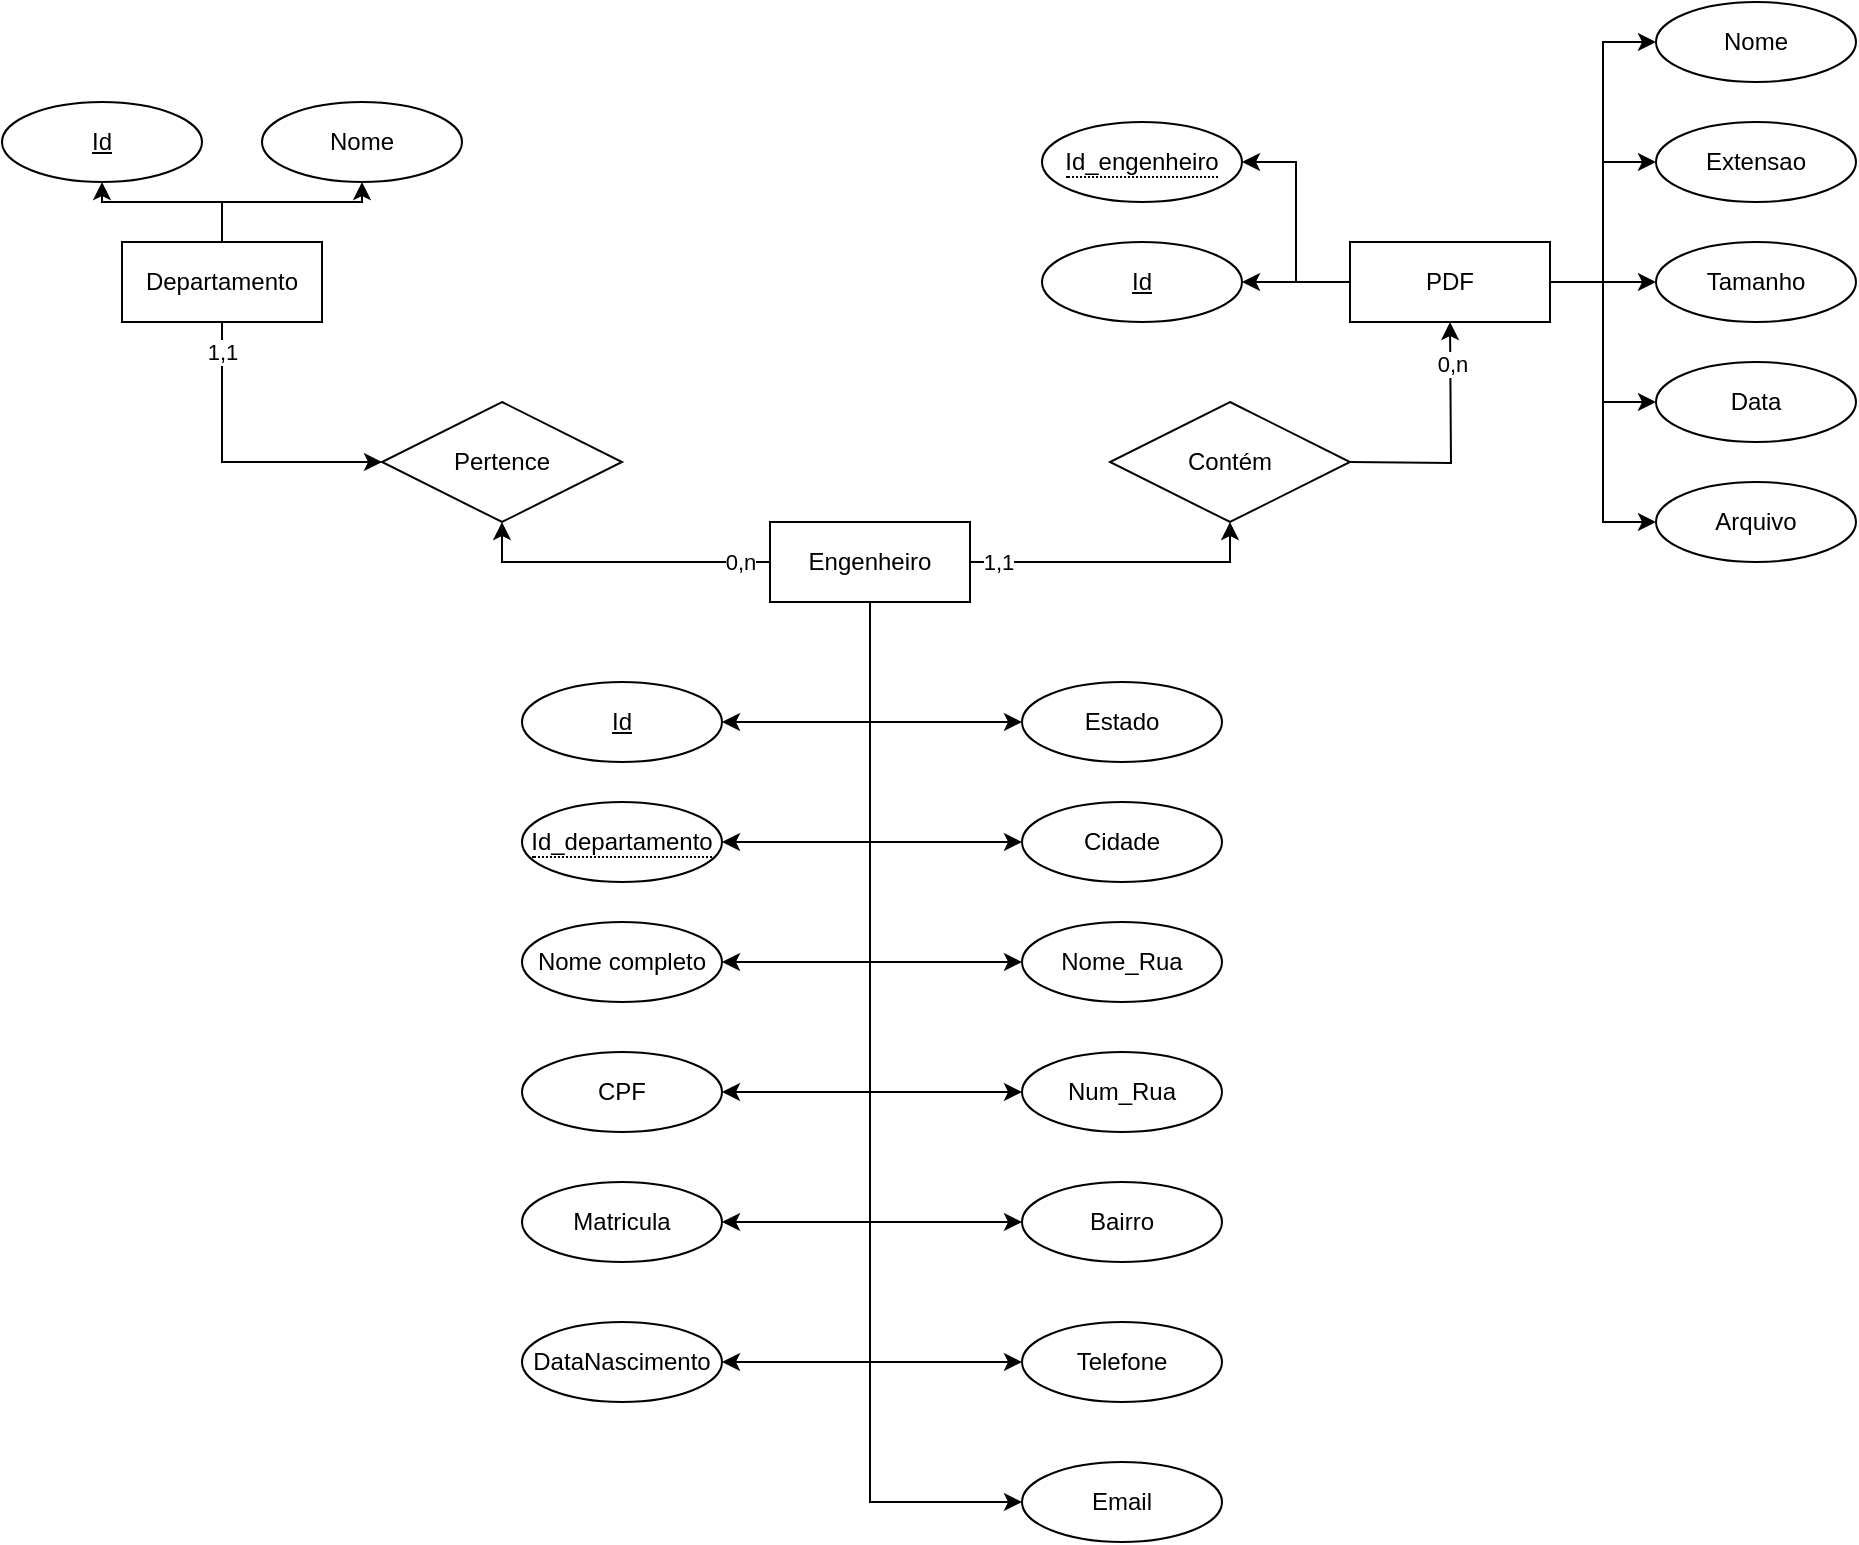 <mxfile version="22.1.7" type="github">
  <diagram id="C5RBs43oDa-KdzZeNtuy" name="Page-1">
    <mxGraphModel dx="1660" dy="789" grid="1" gridSize="10" guides="1" tooltips="1" connect="1" arrows="1" fold="1" page="1" pageScale="1" pageWidth="827" pageHeight="1169" math="0" shadow="0">
      <root>
        <mxCell id="WIyWlLk6GJQsqaUBKTNV-0" />
        <mxCell id="WIyWlLk6GJQsqaUBKTNV-1" parent="WIyWlLk6GJQsqaUBKTNV-0" />
        <mxCell id="FOnYWISD943gPMxoj5uM-9" style="edgeStyle=orthogonalEdgeStyle;rounded=0;orthogonalLoop=1;jettySize=auto;html=1;entryX=0.5;entryY=1;entryDx=0;entryDy=0;" parent="WIyWlLk6GJQsqaUBKTNV-1" source="FOnYWISD943gPMxoj5uM-0" target="FOnYWISD943gPMxoj5uM-5" edge="1">
          <mxGeometry relative="1" as="geometry" />
        </mxCell>
        <mxCell id="FOnYWISD943gPMxoj5uM-60" value="1,1" style="edgeLabel;html=1;align=center;verticalAlign=middle;resizable=0;points=[];" parent="FOnYWISD943gPMxoj5uM-9" vertex="1" connectable="0">
          <mxGeometry x="-0.821" relative="1" as="geometry">
            <mxPoint as="offset" />
          </mxGeometry>
        </mxCell>
        <mxCell id="FOnYWISD943gPMxoj5uM-11" style="edgeStyle=orthogonalEdgeStyle;rounded=0;orthogonalLoop=1;jettySize=auto;html=1;entryX=0.5;entryY=1;entryDx=0;entryDy=0;" parent="WIyWlLk6GJQsqaUBKTNV-1" source="FOnYWISD943gPMxoj5uM-0" target="FOnYWISD943gPMxoj5uM-6" edge="1">
          <mxGeometry relative="1" as="geometry" />
        </mxCell>
        <mxCell id="FOnYWISD943gPMxoj5uM-57" value="0,n" style="edgeLabel;html=1;align=center;verticalAlign=middle;resizable=0;points=[];" parent="FOnYWISD943gPMxoj5uM-11" vertex="1" connectable="0">
          <mxGeometry x="-0.805" y="1" relative="1" as="geometry">
            <mxPoint y="-1" as="offset" />
          </mxGeometry>
        </mxCell>
        <mxCell id="FOnYWISD943gPMxoj5uM-20" style="edgeStyle=orthogonalEdgeStyle;rounded=0;orthogonalLoop=1;jettySize=auto;html=1;entryX=1;entryY=0.5;entryDx=0;entryDy=0;" parent="WIyWlLk6GJQsqaUBKTNV-1" source="FOnYWISD943gPMxoj5uM-0" target="FOnYWISD943gPMxoj5uM-17" edge="1">
          <mxGeometry relative="1" as="geometry">
            <Array as="points">
              <mxPoint x="434" y="380" />
            </Array>
          </mxGeometry>
        </mxCell>
        <mxCell id="FOnYWISD943gPMxoj5uM-22" style="edgeStyle=orthogonalEdgeStyle;rounded=0;orthogonalLoop=1;jettySize=auto;html=1;entryX=1;entryY=0.5;entryDx=0;entryDy=0;" parent="WIyWlLk6GJQsqaUBKTNV-1" source="FOnYWISD943gPMxoj5uM-0" target="FOnYWISD943gPMxoj5uM-21" edge="1">
          <mxGeometry relative="1" as="geometry">
            <Array as="points">
              <mxPoint x="434" y="440" />
            </Array>
          </mxGeometry>
        </mxCell>
        <mxCell id="FOnYWISD943gPMxoj5uM-34" style="edgeStyle=orthogonalEdgeStyle;rounded=0;orthogonalLoop=1;jettySize=auto;html=1;exitX=0.5;exitY=1;exitDx=0;exitDy=0;entryX=1;entryY=0.5;entryDx=0;entryDy=0;" parent="WIyWlLk6GJQsqaUBKTNV-1" source="FOnYWISD943gPMxoj5uM-0" target="FOnYWISD943gPMxoj5uM-26" edge="1">
          <mxGeometry relative="1" as="geometry" />
        </mxCell>
        <mxCell id="FOnYWISD943gPMxoj5uM-35" style="edgeStyle=orthogonalEdgeStyle;rounded=0;orthogonalLoop=1;jettySize=auto;html=1;exitX=0.5;exitY=1;exitDx=0;exitDy=0;entryX=1;entryY=0.5;entryDx=0;entryDy=0;" parent="WIyWlLk6GJQsqaUBKTNV-1" source="FOnYWISD943gPMxoj5uM-0" target="FOnYWISD943gPMxoj5uM-25" edge="1">
          <mxGeometry relative="1" as="geometry" />
        </mxCell>
        <mxCell id="FOnYWISD943gPMxoj5uM-36" style="edgeStyle=orthogonalEdgeStyle;rounded=0;orthogonalLoop=1;jettySize=auto;html=1;exitX=0.5;exitY=1;exitDx=0;exitDy=0;entryX=1;entryY=0.5;entryDx=0;entryDy=0;" parent="WIyWlLk6GJQsqaUBKTNV-1" source="FOnYWISD943gPMxoj5uM-0" target="FOnYWISD943gPMxoj5uM-24" edge="1">
          <mxGeometry relative="1" as="geometry" />
        </mxCell>
        <mxCell id="FOnYWISD943gPMxoj5uM-37" style="edgeStyle=orthogonalEdgeStyle;rounded=0;orthogonalLoop=1;jettySize=auto;html=1;exitX=0.5;exitY=1;exitDx=0;exitDy=0;entryX=1;entryY=0.5;entryDx=0;entryDy=0;" parent="WIyWlLk6GJQsqaUBKTNV-1" source="FOnYWISD943gPMxoj5uM-0" target="FOnYWISD943gPMxoj5uM-23" edge="1">
          <mxGeometry relative="1" as="geometry" />
        </mxCell>
        <mxCell id="FOnYWISD943gPMxoj5uM-38" style="edgeStyle=orthogonalEdgeStyle;rounded=0;orthogonalLoop=1;jettySize=auto;html=1;exitX=0.5;exitY=1;exitDx=0;exitDy=0;entryX=0;entryY=0.5;entryDx=0;entryDy=0;" parent="WIyWlLk6GJQsqaUBKTNV-1" source="FOnYWISD943gPMxoj5uM-0" target="FOnYWISD943gPMxoj5uM-29" edge="1">
          <mxGeometry relative="1" as="geometry" />
        </mxCell>
        <mxCell id="FOnYWISD943gPMxoj5uM-39" style="edgeStyle=orthogonalEdgeStyle;rounded=0;orthogonalLoop=1;jettySize=auto;html=1;exitX=0.5;exitY=1;exitDx=0;exitDy=0;entryX=0;entryY=0.5;entryDx=0;entryDy=0;" parent="WIyWlLk6GJQsqaUBKTNV-1" source="FOnYWISD943gPMxoj5uM-0" target="FOnYWISD943gPMxoj5uM-30" edge="1">
          <mxGeometry relative="1" as="geometry" />
        </mxCell>
        <mxCell id="FOnYWISD943gPMxoj5uM-40" style="edgeStyle=orthogonalEdgeStyle;rounded=0;orthogonalLoop=1;jettySize=auto;html=1;exitX=0.5;exitY=1;exitDx=0;exitDy=0;entryX=0;entryY=0.5;entryDx=0;entryDy=0;" parent="WIyWlLk6GJQsqaUBKTNV-1" source="FOnYWISD943gPMxoj5uM-0" target="FOnYWISD943gPMxoj5uM-31" edge="1">
          <mxGeometry relative="1" as="geometry" />
        </mxCell>
        <mxCell id="FOnYWISD943gPMxoj5uM-41" style="edgeStyle=orthogonalEdgeStyle;rounded=0;orthogonalLoop=1;jettySize=auto;html=1;exitX=0.5;exitY=1;exitDx=0;exitDy=0;entryX=0;entryY=0.5;entryDx=0;entryDy=0;" parent="WIyWlLk6GJQsqaUBKTNV-1" source="FOnYWISD943gPMxoj5uM-0" target="FOnYWISD943gPMxoj5uM-32" edge="1">
          <mxGeometry relative="1" as="geometry" />
        </mxCell>
        <mxCell id="FOnYWISD943gPMxoj5uM-42" style="edgeStyle=orthogonalEdgeStyle;rounded=0;orthogonalLoop=1;jettySize=auto;html=1;exitX=0.5;exitY=1;exitDx=0;exitDy=0;entryX=0;entryY=0.5;entryDx=0;entryDy=0;" parent="WIyWlLk6GJQsqaUBKTNV-1" source="FOnYWISD943gPMxoj5uM-0" target="FOnYWISD943gPMxoj5uM-33" edge="1">
          <mxGeometry relative="1" as="geometry" />
        </mxCell>
        <mxCell id="FOnYWISD943gPMxoj5uM-43" style="edgeStyle=orthogonalEdgeStyle;rounded=0;orthogonalLoop=1;jettySize=auto;html=1;exitX=0.5;exitY=1;exitDx=0;exitDy=0;entryX=0;entryY=0.5;entryDx=0;entryDy=0;" parent="WIyWlLk6GJQsqaUBKTNV-1" source="FOnYWISD943gPMxoj5uM-0" target="FOnYWISD943gPMxoj5uM-27" edge="1">
          <mxGeometry relative="1" as="geometry" />
        </mxCell>
        <mxCell id="FOnYWISD943gPMxoj5uM-44" style="edgeStyle=orthogonalEdgeStyle;rounded=0;orthogonalLoop=1;jettySize=auto;html=1;exitX=0.5;exitY=1;exitDx=0;exitDy=0;entryX=0;entryY=0.5;entryDx=0;entryDy=0;" parent="WIyWlLk6GJQsqaUBKTNV-1" source="FOnYWISD943gPMxoj5uM-0" target="FOnYWISD943gPMxoj5uM-28" edge="1">
          <mxGeometry relative="1" as="geometry" />
        </mxCell>
        <mxCell id="FOnYWISD943gPMxoj5uM-0" value="Engenheiro" style="whiteSpace=wrap;html=1;align=center;" parent="WIyWlLk6GJQsqaUBKTNV-1" vertex="1">
          <mxGeometry x="384" y="280" width="100" height="40" as="geometry" />
        </mxCell>
        <mxCell id="FOnYWISD943gPMxoj5uM-19" style="edgeStyle=orthogonalEdgeStyle;rounded=0;orthogonalLoop=1;jettySize=auto;html=1;entryX=1;entryY=0.5;entryDx=0;entryDy=0;" parent="WIyWlLk6GJQsqaUBKTNV-1" source="FOnYWISD943gPMxoj5uM-1" target="FOnYWISD943gPMxoj5uM-18" edge="1">
          <mxGeometry relative="1" as="geometry" />
        </mxCell>
        <mxCell id="FOnYWISD943gPMxoj5uM-46" style="edgeStyle=orthogonalEdgeStyle;rounded=0;orthogonalLoop=1;jettySize=auto;html=1;exitX=0;exitY=0.5;exitDx=0;exitDy=0;entryX=1;entryY=0.5;entryDx=0;entryDy=0;" parent="WIyWlLk6GJQsqaUBKTNV-1" source="FOnYWISD943gPMxoj5uM-1" target="FOnYWISD943gPMxoj5uM-45" edge="1">
          <mxGeometry relative="1" as="geometry" />
        </mxCell>
        <mxCell id="FOnYWISD943gPMxoj5uM-50" style="edgeStyle=orthogonalEdgeStyle;rounded=0;orthogonalLoop=1;jettySize=auto;html=1;entryX=0;entryY=0.5;entryDx=0;entryDy=0;" parent="WIyWlLk6GJQsqaUBKTNV-1" source="FOnYWISD943gPMxoj5uM-1" target="FOnYWISD943gPMxoj5uM-47" edge="1">
          <mxGeometry relative="1" as="geometry" />
        </mxCell>
        <mxCell id="FOnYWISD943gPMxoj5uM-51" style="edgeStyle=orthogonalEdgeStyle;rounded=0;orthogonalLoop=1;jettySize=auto;html=1;exitX=1;exitY=0.5;exitDx=0;exitDy=0;entryX=0;entryY=0.5;entryDx=0;entryDy=0;" parent="WIyWlLk6GJQsqaUBKTNV-1" source="FOnYWISD943gPMxoj5uM-1" target="FOnYWISD943gPMxoj5uM-48" edge="1">
          <mxGeometry relative="1" as="geometry" />
        </mxCell>
        <mxCell id="FOnYWISD943gPMxoj5uM-52" style="edgeStyle=orthogonalEdgeStyle;rounded=0;orthogonalLoop=1;jettySize=auto;html=1;exitX=1;exitY=0.5;exitDx=0;exitDy=0;entryX=0;entryY=0.5;entryDx=0;entryDy=0;" parent="WIyWlLk6GJQsqaUBKTNV-1" source="FOnYWISD943gPMxoj5uM-1" target="FOnYWISD943gPMxoj5uM-49" edge="1">
          <mxGeometry relative="1" as="geometry" />
        </mxCell>
        <mxCell id="FOnYWISD943gPMxoj5uM-55" style="edgeStyle=orthogonalEdgeStyle;rounded=0;orthogonalLoop=1;jettySize=auto;html=1;exitX=1;exitY=0.5;exitDx=0;exitDy=0;entryX=0;entryY=0.5;entryDx=0;entryDy=0;" parent="WIyWlLk6GJQsqaUBKTNV-1" source="FOnYWISD943gPMxoj5uM-1" target="FOnYWISD943gPMxoj5uM-53" edge="1">
          <mxGeometry relative="1" as="geometry" />
        </mxCell>
        <mxCell id="FOnYWISD943gPMxoj5uM-56" style="edgeStyle=orthogonalEdgeStyle;rounded=0;orthogonalLoop=1;jettySize=auto;html=1;exitX=1;exitY=0.5;exitDx=0;exitDy=0;entryX=0;entryY=0.5;entryDx=0;entryDy=0;" parent="WIyWlLk6GJQsqaUBKTNV-1" source="FOnYWISD943gPMxoj5uM-1" target="FOnYWISD943gPMxoj5uM-54" edge="1">
          <mxGeometry relative="1" as="geometry" />
        </mxCell>
        <mxCell id="FOnYWISD943gPMxoj5uM-1" value="PDF" style="whiteSpace=wrap;html=1;align=center;" parent="WIyWlLk6GJQsqaUBKTNV-1" vertex="1">
          <mxGeometry x="674" y="140" width="100" height="40" as="geometry" />
        </mxCell>
        <mxCell id="FOnYWISD943gPMxoj5uM-14" style="edgeStyle=orthogonalEdgeStyle;rounded=0;orthogonalLoop=1;jettySize=auto;html=1;entryX=0;entryY=0.5;entryDx=0;entryDy=0;" parent="WIyWlLk6GJQsqaUBKTNV-1" target="FOnYWISD943gPMxoj5uM-6" edge="1">
          <mxGeometry relative="1" as="geometry">
            <mxPoint x="110.003" y="180" as="sourcePoint" />
            <mxPoint x="169.95" y="250" as="targetPoint" />
            <Array as="points">
              <mxPoint x="110" y="250" />
            </Array>
          </mxGeometry>
        </mxCell>
        <mxCell id="FOnYWISD943gPMxoj5uM-58" value="1,1" style="edgeLabel;html=1;align=center;verticalAlign=middle;resizable=0;points=[];" parent="FOnYWISD943gPMxoj5uM-14" vertex="1" connectable="0">
          <mxGeometry x="-0.8" relative="1" as="geometry">
            <mxPoint as="offset" />
          </mxGeometry>
        </mxCell>
        <mxCell id="FOnYWISD943gPMxoj5uM-16" style="edgeStyle=orthogonalEdgeStyle;rounded=0;orthogonalLoop=1;jettySize=auto;html=1;entryX=0.5;entryY=1;entryDx=0;entryDy=0;" parent="WIyWlLk6GJQsqaUBKTNV-1" source="FOnYWISD943gPMxoj5uM-2" target="FOnYWISD943gPMxoj5uM-15" edge="1">
          <mxGeometry relative="1" as="geometry" />
        </mxCell>
        <mxCell id="1lO27sOSfA5JppOILqRC-4" style="edgeStyle=orthogonalEdgeStyle;rounded=0;orthogonalLoop=1;jettySize=auto;html=1;entryX=0.5;entryY=1;entryDx=0;entryDy=0;" edge="1" parent="WIyWlLk6GJQsqaUBKTNV-1" source="FOnYWISD943gPMxoj5uM-2" target="1lO27sOSfA5JppOILqRC-3">
          <mxGeometry relative="1" as="geometry">
            <Array as="points">
              <mxPoint x="110" y="120" />
              <mxPoint x="180" y="120" />
            </Array>
          </mxGeometry>
        </mxCell>
        <mxCell id="FOnYWISD943gPMxoj5uM-2" value="Departamento" style="whiteSpace=wrap;html=1;align=center;" parent="WIyWlLk6GJQsqaUBKTNV-1" vertex="1">
          <mxGeometry x="60" y="140" width="100" height="40" as="geometry" />
        </mxCell>
        <mxCell id="FOnYWISD943gPMxoj5uM-10" style="edgeStyle=orthogonalEdgeStyle;rounded=0;orthogonalLoop=1;jettySize=auto;html=1;exitX=1;exitY=0.5;exitDx=0;exitDy=0;entryX=0.5;entryY=1;entryDx=0;entryDy=0;" parent="WIyWlLk6GJQsqaUBKTNV-1" edge="1">
          <mxGeometry relative="1" as="geometry">
            <mxPoint x="674" y="250" as="sourcePoint" />
            <mxPoint x="724" y="180" as="targetPoint" />
          </mxGeometry>
        </mxCell>
        <mxCell id="FOnYWISD943gPMxoj5uM-59" value="0,n" style="edgeLabel;html=1;align=center;verticalAlign=middle;resizable=0;points=[];" parent="FOnYWISD943gPMxoj5uM-10" vertex="1" connectable="0">
          <mxGeometry x="0.663" y="-1" relative="1" as="geometry">
            <mxPoint as="offset" />
          </mxGeometry>
        </mxCell>
        <mxCell id="FOnYWISD943gPMxoj5uM-5" value="Contém" style="shape=rhombus;perimeter=rhombusPerimeter;whiteSpace=wrap;html=1;align=center;" parent="WIyWlLk6GJQsqaUBKTNV-1" vertex="1">
          <mxGeometry x="554" y="220" width="120" height="60" as="geometry" />
        </mxCell>
        <mxCell id="FOnYWISD943gPMxoj5uM-6" value="Pertence" style="shape=rhombus;perimeter=rhombusPerimeter;whiteSpace=wrap;html=1;align=center;" parent="WIyWlLk6GJQsqaUBKTNV-1" vertex="1">
          <mxGeometry x="190" y="220" width="120" height="60" as="geometry" />
        </mxCell>
        <mxCell id="FOnYWISD943gPMxoj5uM-15" value="Id" style="ellipse;whiteSpace=wrap;html=1;align=center;fontStyle=4;" parent="WIyWlLk6GJQsqaUBKTNV-1" vertex="1">
          <mxGeometry y="70" width="100" height="40" as="geometry" />
        </mxCell>
        <mxCell id="FOnYWISD943gPMxoj5uM-17" value="Id" style="ellipse;whiteSpace=wrap;html=1;align=center;fontStyle=4;" parent="WIyWlLk6GJQsqaUBKTNV-1" vertex="1">
          <mxGeometry x="260" y="360" width="100" height="40" as="geometry" />
        </mxCell>
        <mxCell id="FOnYWISD943gPMxoj5uM-18" value="Id" style="ellipse;whiteSpace=wrap;html=1;align=center;fontStyle=4;" parent="WIyWlLk6GJQsqaUBKTNV-1" vertex="1">
          <mxGeometry x="520" y="140" width="100" height="40" as="geometry" />
        </mxCell>
        <mxCell id="FOnYWISD943gPMxoj5uM-21" value="&lt;span style=&quot;border-bottom: 1px dotted&quot;&gt;Id_departamento&lt;/span&gt;" style="ellipse;whiteSpace=wrap;html=1;align=center;" parent="WIyWlLk6GJQsqaUBKTNV-1" vertex="1">
          <mxGeometry x="260" y="420" width="100" height="40" as="geometry" />
        </mxCell>
        <mxCell id="FOnYWISD943gPMxoj5uM-23" value="DataNascimento" style="ellipse;whiteSpace=wrap;html=1;align=center;" parent="WIyWlLk6GJQsqaUBKTNV-1" vertex="1">
          <mxGeometry x="260" y="680" width="100" height="40" as="geometry" />
        </mxCell>
        <mxCell id="FOnYWISD943gPMxoj5uM-24" value="Matricula" style="ellipse;whiteSpace=wrap;html=1;align=center;" parent="WIyWlLk6GJQsqaUBKTNV-1" vertex="1">
          <mxGeometry x="260" y="610" width="100" height="40" as="geometry" />
        </mxCell>
        <mxCell id="FOnYWISD943gPMxoj5uM-25" value="CPF" style="ellipse;whiteSpace=wrap;html=1;align=center;" parent="WIyWlLk6GJQsqaUBKTNV-1" vertex="1">
          <mxGeometry x="260" y="545" width="100" height="40" as="geometry" />
        </mxCell>
        <mxCell id="FOnYWISD943gPMxoj5uM-26" value="Nome completo" style="ellipse;whiteSpace=wrap;html=1;align=center;" parent="WIyWlLk6GJQsqaUBKTNV-1" vertex="1">
          <mxGeometry x="260" y="480" width="100" height="40" as="geometry" />
        </mxCell>
        <mxCell id="FOnYWISD943gPMxoj5uM-27" value="Telefone" style="ellipse;whiteSpace=wrap;html=1;align=center;" parent="WIyWlLk6GJQsqaUBKTNV-1" vertex="1">
          <mxGeometry x="510" y="680" width="100" height="40" as="geometry" />
        </mxCell>
        <mxCell id="FOnYWISD943gPMxoj5uM-28" value="Email" style="ellipse;whiteSpace=wrap;html=1;align=center;" parent="WIyWlLk6GJQsqaUBKTNV-1" vertex="1">
          <mxGeometry x="510" y="750" width="100" height="40" as="geometry" />
        </mxCell>
        <mxCell id="FOnYWISD943gPMxoj5uM-29" value="Estado" style="ellipse;whiteSpace=wrap;html=1;align=center;" parent="WIyWlLk6GJQsqaUBKTNV-1" vertex="1">
          <mxGeometry x="510" y="360" width="100" height="40" as="geometry" />
        </mxCell>
        <mxCell id="FOnYWISD943gPMxoj5uM-30" value="Cidade" style="ellipse;whiteSpace=wrap;html=1;align=center;" parent="WIyWlLk6GJQsqaUBKTNV-1" vertex="1">
          <mxGeometry x="510" y="420" width="100" height="40" as="geometry" />
        </mxCell>
        <mxCell id="FOnYWISD943gPMxoj5uM-31" value="Nome_Rua" style="ellipse;whiteSpace=wrap;html=1;align=center;" parent="WIyWlLk6GJQsqaUBKTNV-1" vertex="1">
          <mxGeometry x="510" y="480" width="100" height="40" as="geometry" />
        </mxCell>
        <mxCell id="FOnYWISD943gPMxoj5uM-32" value="Num_Rua" style="ellipse;whiteSpace=wrap;html=1;align=center;" parent="WIyWlLk6GJQsqaUBKTNV-1" vertex="1">
          <mxGeometry x="510" y="545" width="100" height="40" as="geometry" />
        </mxCell>
        <mxCell id="FOnYWISD943gPMxoj5uM-33" value="Bairro" style="ellipse;whiteSpace=wrap;html=1;align=center;" parent="WIyWlLk6GJQsqaUBKTNV-1" vertex="1">
          <mxGeometry x="510" y="610" width="100" height="40" as="geometry" />
        </mxCell>
        <mxCell id="FOnYWISD943gPMxoj5uM-45" value="&lt;span style=&quot;border-bottom: 1px dotted&quot;&gt;Id_engenheiro&lt;/span&gt;" style="ellipse;whiteSpace=wrap;html=1;align=center;" parent="WIyWlLk6GJQsqaUBKTNV-1" vertex="1">
          <mxGeometry x="520" y="80" width="100" height="40" as="geometry" />
        </mxCell>
        <mxCell id="FOnYWISD943gPMxoj5uM-47" value="Tamanho" style="ellipse;whiteSpace=wrap;html=1;align=center;" parent="WIyWlLk6GJQsqaUBKTNV-1" vertex="1">
          <mxGeometry x="827" y="140" width="100" height="40" as="geometry" />
        </mxCell>
        <mxCell id="FOnYWISD943gPMxoj5uM-48" value="Extensao" style="ellipse;whiteSpace=wrap;html=1;align=center;" parent="WIyWlLk6GJQsqaUBKTNV-1" vertex="1">
          <mxGeometry x="827" y="80" width="100" height="40" as="geometry" />
        </mxCell>
        <mxCell id="FOnYWISD943gPMxoj5uM-49" value="Nome" style="ellipse;whiteSpace=wrap;html=1;align=center;" parent="WIyWlLk6GJQsqaUBKTNV-1" vertex="1">
          <mxGeometry x="827" y="20" width="100" height="40" as="geometry" />
        </mxCell>
        <mxCell id="FOnYWISD943gPMxoj5uM-53" value="Data" style="ellipse;whiteSpace=wrap;html=1;align=center;" parent="WIyWlLk6GJQsqaUBKTNV-1" vertex="1">
          <mxGeometry x="827" y="200" width="100" height="40" as="geometry" />
        </mxCell>
        <mxCell id="FOnYWISD943gPMxoj5uM-54" value="Arquivo" style="ellipse;whiteSpace=wrap;html=1;align=center;" parent="WIyWlLk6GJQsqaUBKTNV-1" vertex="1">
          <mxGeometry x="827" y="260" width="100" height="40" as="geometry" />
        </mxCell>
        <mxCell id="1lO27sOSfA5JppOILqRC-3" value="Nome" style="ellipse;whiteSpace=wrap;html=1;align=center;" vertex="1" parent="WIyWlLk6GJQsqaUBKTNV-1">
          <mxGeometry x="130" y="70" width="100" height="40" as="geometry" />
        </mxCell>
      </root>
    </mxGraphModel>
  </diagram>
</mxfile>

